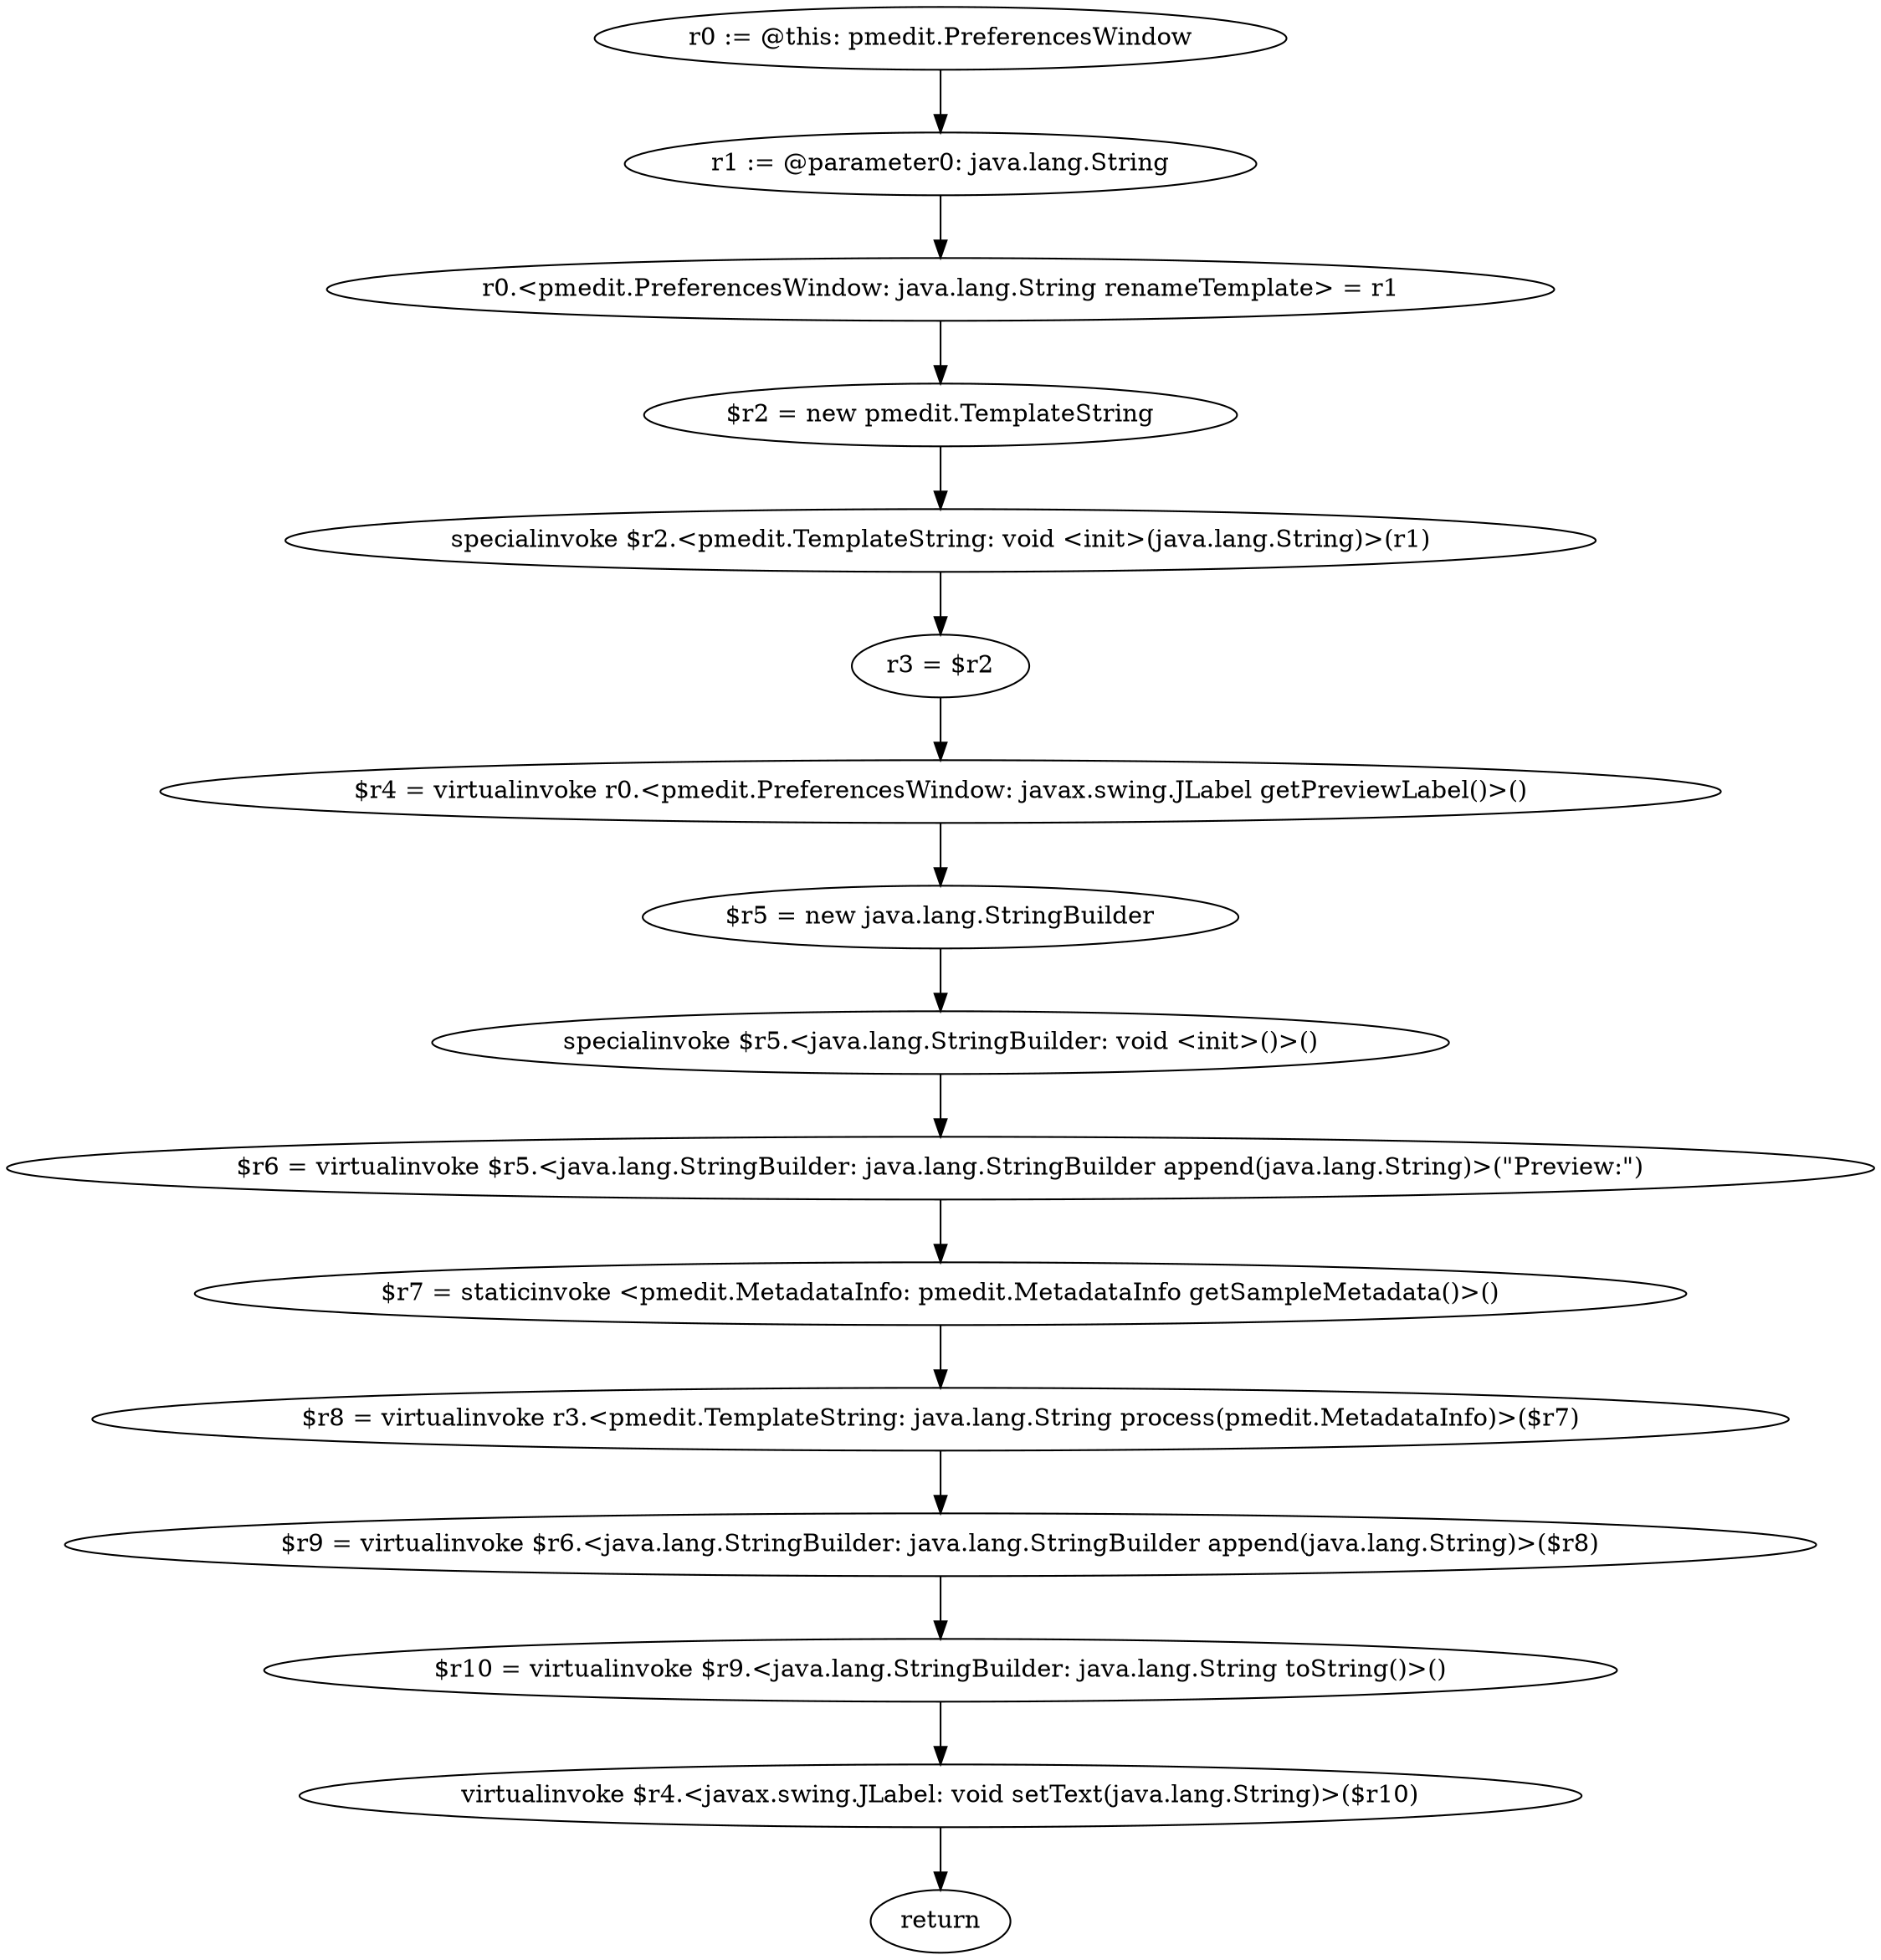 digraph "unitGraph" {
    "r0 := @this: pmedit.PreferencesWindow"
    "r1 := @parameter0: java.lang.String"
    "r0.<pmedit.PreferencesWindow: java.lang.String renameTemplate> = r1"
    "$r2 = new pmedit.TemplateString"
    "specialinvoke $r2.<pmedit.TemplateString: void <init>(java.lang.String)>(r1)"
    "r3 = $r2"
    "$r4 = virtualinvoke r0.<pmedit.PreferencesWindow: javax.swing.JLabel getPreviewLabel()>()"
    "$r5 = new java.lang.StringBuilder"
    "specialinvoke $r5.<java.lang.StringBuilder: void <init>()>()"
    "$r6 = virtualinvoke $r5.<java.lang.StringBuilder: java.lang.StringBuilder append(java.lang.String)>(\"Preview:\")"
    "$r7 = staticinvoke <pmedit.MetadataInfo: pmedit.MetadataInfo getSampleMetadata()>()"
    "$r8 = virtualinvoke r3.<pmedit.TemplateString: java.lang.String process(pmedit.MetadataInfo)>($r7)"
    "$r9 = virtualinvoke $r6.<java.lang.StringBuilder: java.lang.StringBuilder append(java.lang.String)>($r8)"
    "$r10 = virtualinvoke $r9.<java.lang.StringBuilder: java.lang.String toString()>()"
    "virtualinvoke $r4.<javax.swing.JLabel: void setText(java.lang.String)>($r10)"
    "return"
    "r0 := @this: pmedit.PreferencesWindow"->"r1 := @parameter0: java.lang.String";
    "r1 := @parameter0: java.lang.String"->"r0.<pmedit.PreferencesWindow: java.lang.String renameTemplate> = r1";
    "r0.<pmedit.PreferencesWindow: java.lang.String renameTemplate> = r1"->"$r2 = new pmedit.TemplateString";
    "$r2 = new pmedit.TemplateString"->"specialinvoke $r2.<pmedit.TemplateString: void <init>(java.lang.String)>(r1)";
    "specialinvoke $r2.<pmedit.TemplateString: void <init>(java.lang.String)>(r1)"->"r3 = $r2";
    "r3 = $r2"->"$r4 = virtualinvoke r0.<pmedit.PreferencesWindow: javax.swing.JLabel getPreviewLabel()>()";
    "$r4 = virtualinvoke r0.<pmedit.PreferencesWindow: javax.swing.JLabel getPreviewLabel()>()"->"$r5 = new java.lang.StringBuilder";
    "$r5 = new java.lang.StringBuilder"->"specialinvoke $r5.<java.lang.StringBuilder: void <init>()>()";
    "specialinvoke $r5.<java.lang.StringBuilder: void <init>()>()"->"$r6 = virtualinvoke $r5.<java.lang.StringBuilder: java.lang.StringBuilder append(java.lang.String)>(\"Preview:\")";
    "$r6 = virtualinvoke $r5.<java.lang.StringBuilder: java.lang.StringBuilder append(java.lang.String)>(\"Preview:\")"->"$r7 = staticinvoke <pmedit.MetadataInfo: pmedit.MetadataInfo getSampleMetadata()>()";
    "$r7 = staticinvoke <pmedit.MetadataInfo: pmedit.MetadataInfo getSampleMetadata()>()"->"$r8 = virtualinvoke r3.<pmedit.TemplateString: java.lang.String process(pmedit.MetadataInfo)>($r7)";
    "$r8 = virtualinvoke r3.<pmedit.TemplateString: java.lang.String process(pmedit.MetadataInfo)>($r7)"->"$r9 = virtualinvoke $r6.<java.lang.StringBuilder: java.lang.StringBuilder append(java.lang.String)>($r8)";
    "$r9 = virtualinvoke $r6.<java.lang.StringBuilder: java.lang.StringBuilder append(java.lang.String)>($r8)"->"$r10 = virtualinvoke $r9.<java.lang.StringBuilder: java.lang.String toString()>()";
    "$r10 = virtualinvoke $r9.<java.lang.StringBuilder: java.lang.String toString()>()"->"virtualinvoke $r4.<javax.swing.JLabel: void setText(java.lang.String)>($r10)";
    "virtualinvoke $r4.<javax.swing.JLabel: void setText(java.lang.String)>($r10)"->"return";
}
